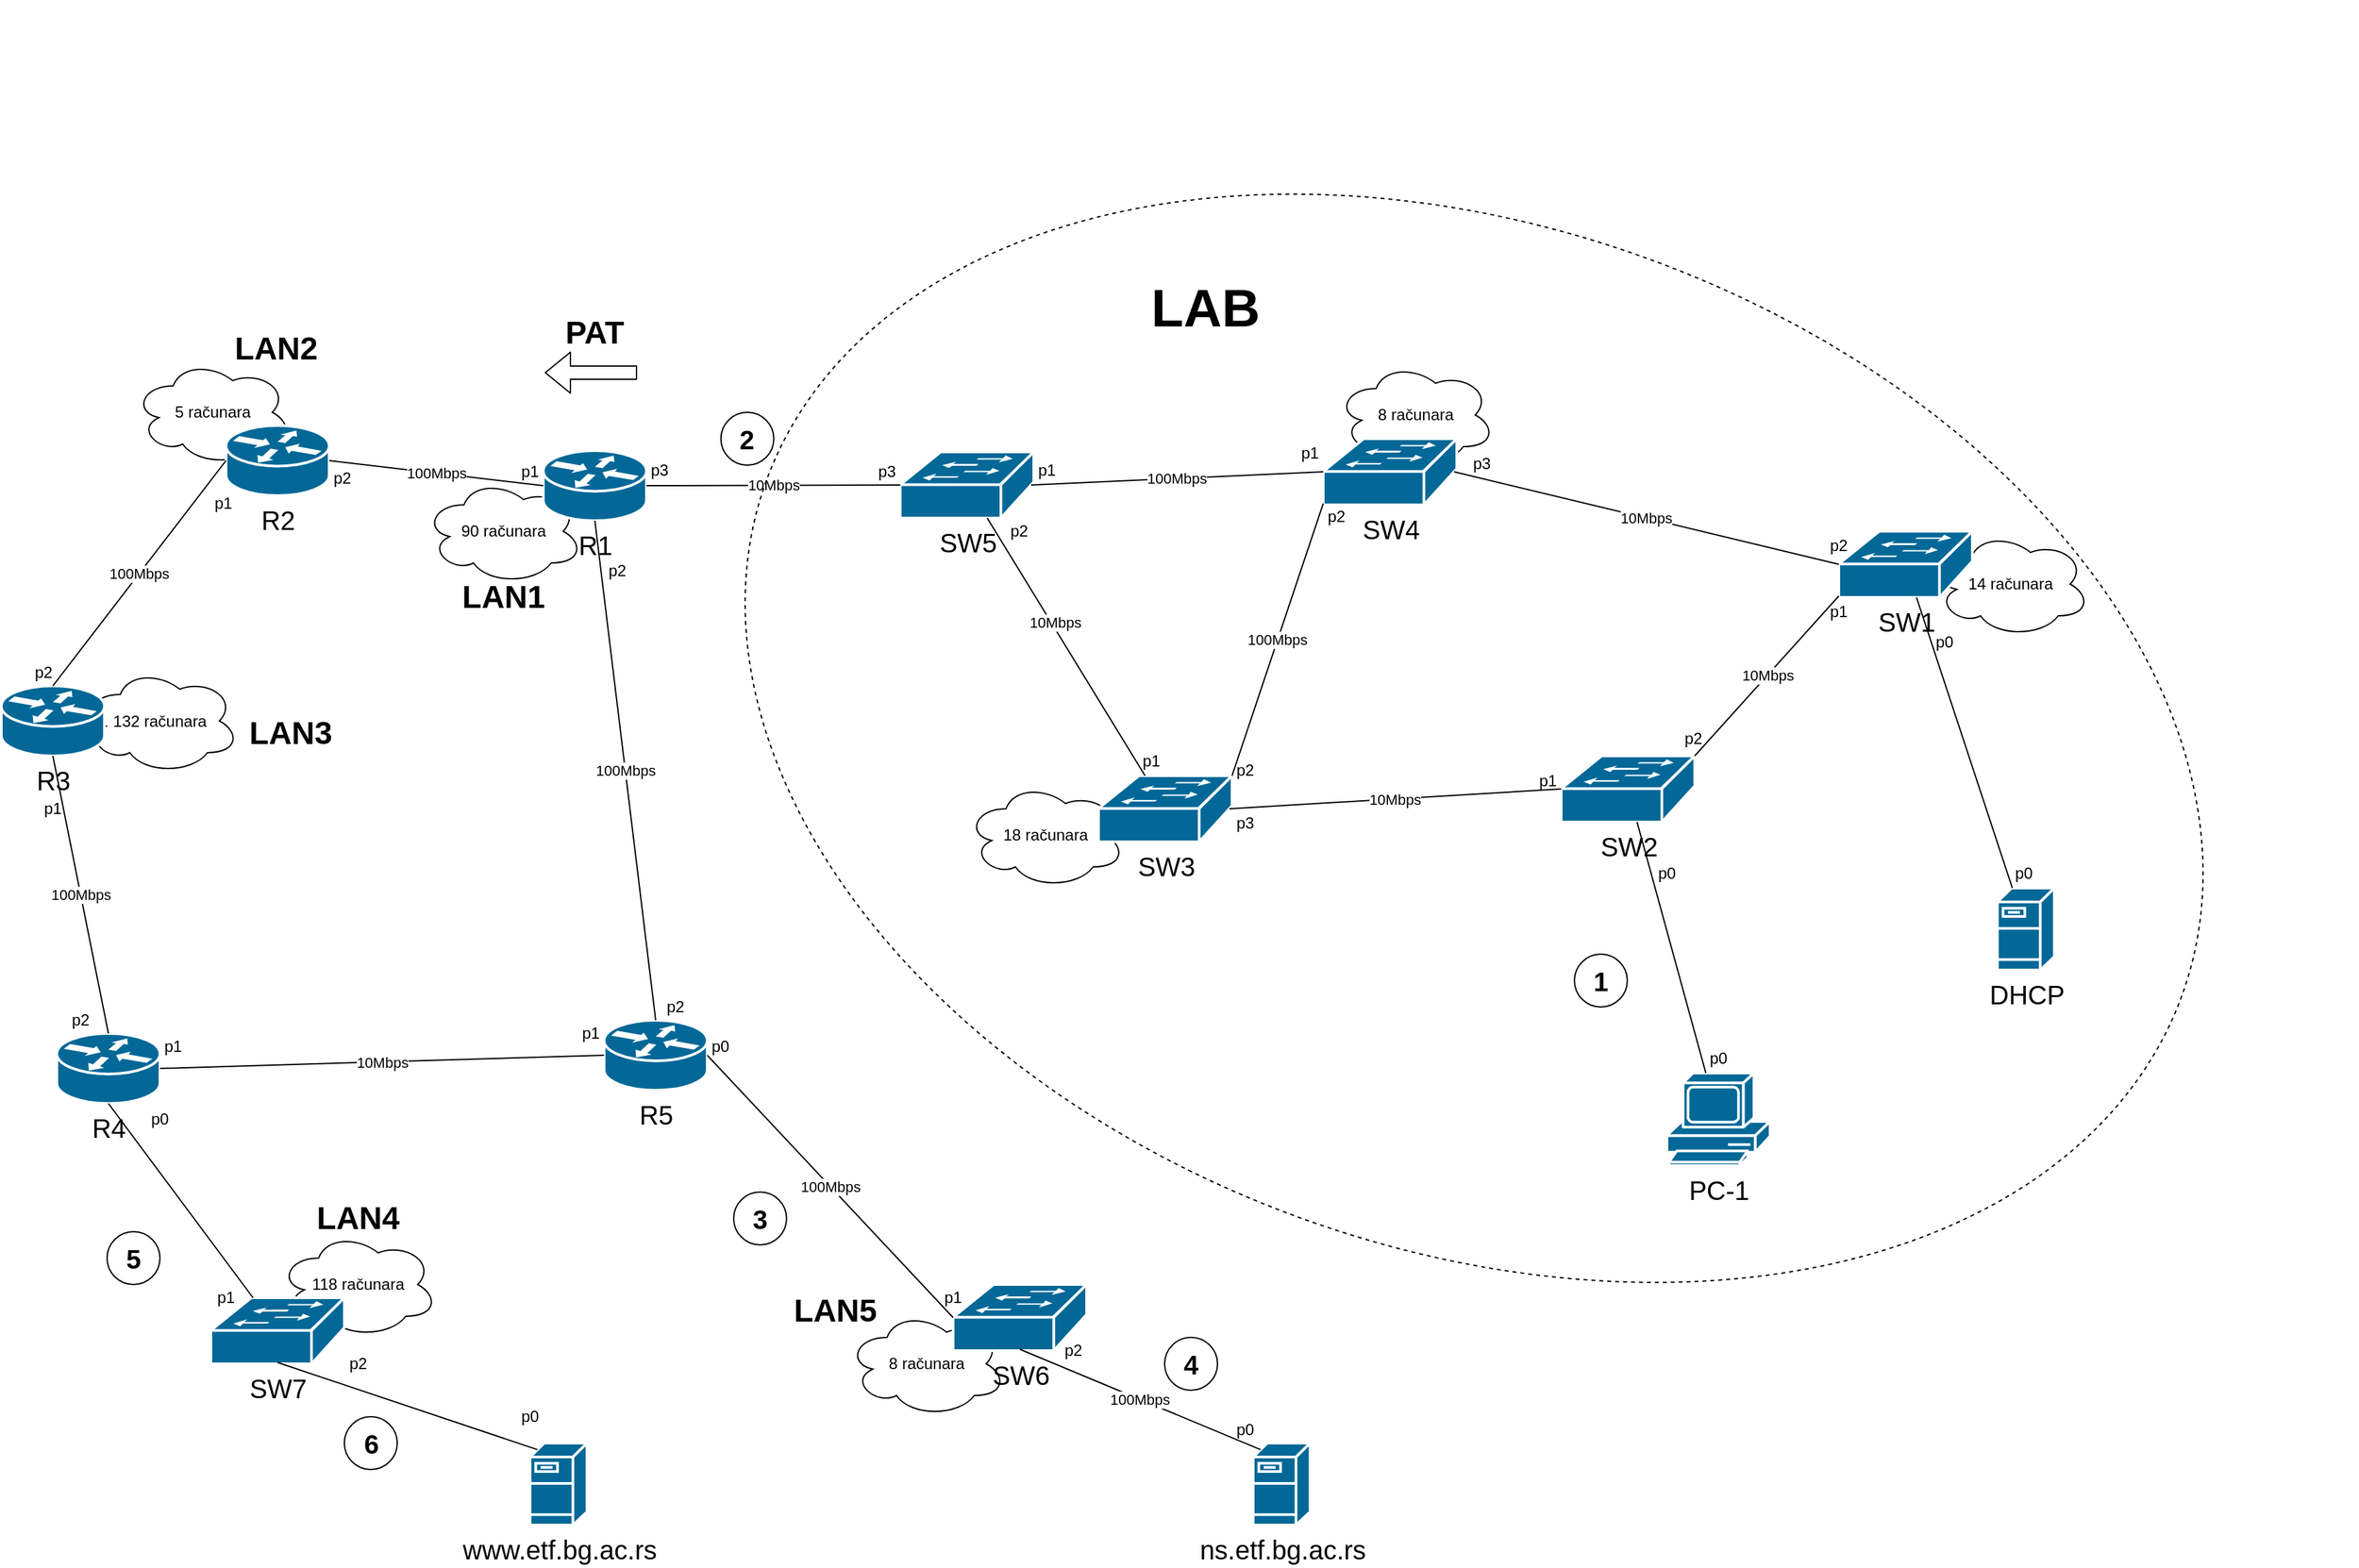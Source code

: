 <mxfile version="14.8.1" type="device"><diagram id="u_JqHJA2YbzRFsachx2a" name="Page-1"><mxGraphModel dx="2245" dy="1900" grid="1" gridSize="10" guides="1" tooltips="1" connect="1" arrows="1" fold="1" page="1" pageScale="1" pageWidth="827" pageHeight="1169" math="0" shadow="0"><root><mxCell id="0"/><mxCell id="1" parent="0"/><mxCell id="FRCIqjnRvaYgtE_l8g_g-48" value="8 računara" style="ellipse;shape=cloud;whiteSpace=wrap;html=1;fillColor=none;" vertex="1" parent="1"><mxGeometry x="520" y="940" width="120" height="80" as="geometry"/></mxCell><mxCell id="FRCIqjnRvaYgtE_l8g_g-47" value="118 računara" style="ellipse;shape=cloud;whiteSpace=wrap;html=1;fillColor=none;" vertex="1" parent="1"><mxGeometry x="90" y="880" width="120" height="80" as="geometry"/></mxCell><mxCell id="FRCIqjnRvaYgtE_l8g_g-46" value="132 računara" style="ellipse;shape=cloud;whiteSpace=wrap;html=1;fillColor=none;" vertex="1" parent="1"><mxGeometry x="-60" y="453.5" width="120" height="80" as="geometry"/></mxCell><mxCell id="FRCIqjnRvaYgtE_l8g_g-45" value="5 računara" style="ellipse;shape=cloud;whiteSpace=wrap;html=1;fillColor=none;" vertex="1" parent="1"><mxGeometry x="-20" y="220" width="120" height="80" as="geometry"/></mxCell><mxCell id="FRCIqjnRvaYgtE_l8g_g-34" value="90 računara" style="ellipse;shape=cloud;whiteSpace=wrap;html=1;fillColor=none;" vertex="1" parent="1"><mxGeometry x="200" y="310" width="120" height="80" as="geometry"/></mxCell><mxCell id="FRCIqjnRvaYgtE_l8g_g-33" value="18 računara" style="ellipse;shape=cloud;whiteSpace=wrap;html=1;fillColor=none;" vertex="1" parent="1"><mxGeometry x="610" y="540" width="120" height="80" as="geometry"/></mxCell><mxCell id="FRCIqjnRvaYgtE_l8g_g-32" value="8 računara" style="ellipse;shape=cloud;whiteSpace=wrap;html=1;fillColor=none;" vertex="1" parent="1"><mxGeometry x="890" y="222" width="120" height="80" as="geometry"/></mxCell><mxCell id="FRCIqjnRvaYgtE_l8g_g-31" value="14 računara" style="ellipse;shape=cloud;whiteSpace=wrap;html=1;fillColor=none;" vertex="1" parent="1"><mxGeometry x="1340" y="350" width="120" height="80" as="geometry"/></mxCell><mxCell id="FRCIqjnRvaYgtE_l8g_g-3" value="&lt;font style=&quot;font-size: 20px&quot;&gt;SW5&lt;/font&gt;" style="shape=mxgraph.cisco.switches.workgroup_switch;html=1;pointerEvents=1;dashed=0;fillColor=#036897;strokeColor=#ffffff;strokeWidth=2;verticalLabelPosition=bottom;verticalAlign=top;align=center;outlineConnect=0;" vertex="1" parent="1"><mxGeometry x="560" y="290" width="101" height="50" as="geometry"/></mxCell><mxCell id="FRCIqjnRvaYgtE_l8g_g-4" value="&lt;font style=&quot;font-size: 20px&quot;&gt;SW4&lt;/font&gt;" style="shape=mxgraph.cisco.switches.workgroup_switch;html=1;pointerEvents=1;dashed=0;fillColor=#036897;strokeColor=#ffffff;strokeWidth=2;verticalLabelPosition=bottom;verticalAlign=top;align=center;outlineConnect=0;" vertex="1" parent="1"><mxGeometry x="880" y="280" width="101" height="50" as="geometry"/></mxCell><mxCell id="FRCIqjnRvaYgtE_l8g_g-7" value="&lt;font style=&quot;font-size: 20px&quot;&gt;SW3&lt;/font&gt;" style="shape=mxgraph.cisco.switches.workgroup_switch;html=1;pointerEvents=1;dashed=0;fillColor=#036897;strokeColor=#ffffff;strokeWidth=2;verticalLabelPosition=bottom;verticalAlign=top;align=center;outlineConnect=0;" vertex="1" parent="1"><mxGeometry x="710" y="535" width="101" height="50" as="geometry"/></mxCell><mxCell id="FRCIqjnRvaYgtE_l8g_g-8" value="&lt;font style=&quot;font-size: 20px&quot;&gt;SW1&lt;/font&gt;" style="shape=mxgraph.cisco.switches.workgroup_switch;html=1;pointerEvents=1;dashed=0;fillColor=#036897;strokeColor=#ffffff;strokeWidth=2;verticalLabelPosition=bottom;verticalAlign=top;align=center;outlineConnect=0;" vertex="1" parent="1"><mxGeometry x="1270" y="350" width="101" height="50" as="geometry"/></mxCell><mxCell id="FRCIqjnRvaYgtE_l8g_g-9" value="&lt;font style=&quot;font-size: 20px&quot;&gt;SW2&lt;/font&gt;" style="shape=mxgraph.cisco.switches.workgroup_switch;html=1;pointerEvents=1;dashed=0;fillColor=#036897;strokeColor=#ffffff;strokeWidth=2;verticalLabelPosition=bottom;verticalAlign=top;align=center;outlineConnect=0;" vertex="1" parent="1"><mxGeometry x="1060" y="520" width="101" height="50" as="geometry"/></mxCell><mxCell id="FRCIqjnRvaYgtE_l8g_g-10" value="&lt;font style=&quot;font-size: 20px&quot;&gt;DHCP&lt;/font&gt;" style="shape=mxgraph.cisco.servers.fileserver;html=1;pointerEvents=1;dashed=0;fillColor=#036897;strokeColor=#ffffff;strokeWidth=2;verticalLabelPosition=bottom;verticalAlign=top;align=center;outlineConnect=0;" vertex="1" parent="1"><mxGeometry x="1390" y="620" width="43" height="62" as="geometry"/></mxCell><mxCell id="FRCIqjnRvaYgtE_l8g_g-11" value="&lt;font style=&quot;font-size: 20px&quot;&gt;PC-1&lt;/font&gt;" style="shape=mxgraph.cisco.computers_and_peripherals.pc;html=1;pointerEvents=1;dashed=0;fillColor=#036897;strokeColor=#ffffff;strokeWidth=2;verticalLabelPosition=bottom;verticalAlign=top;align=center;outlineConnect=0;" vertex="1" parent="1"><mxGeometry x="1140" y="760" width="78" height="70" as="geometry"/></mxCell><mxCell id="FRCIqjnRvaYgtE_l8g_g-12" value="&lt;font style=&quot;font-size: 40px&quot;&gt;&lt;b&gt;LAB&lt;/b&gt;&lt;/font&gt;" style="text;html=1;strokeColor=none;fillColor=none;align=center;verticalAlign=middle;whiteSpace=wrap;rounded=0;dashed=1;" vertex="1" parent="1"><mxGeometry x="771" y="170" width="40" height="20" as="geometry"/></mxCell><mxCell id="FRCIqjnRvaYgtE_l8g_g-13" value="&lt;font style=&quot;font-size: 20px&quot;&gt;R1&lt;/font&gt;" style="shape=mxgraph.cisco.routers.router;html=1;pointerEvents=1;dashed=0;fillColor=#036897;strokeColor=#ffffff;strokeWidth=2;verticalLabelPosition=bottom;verticalAlign=top;align=center;outlineConnect=0;" vertex="1" parent="1"><mxGeometry x="290" y="289" width="78" height="53" as="geometry"/></mxCell><mxCell id="FRCIqjnRvaYgtE_l8g_g-14" value="&lt;font style=&quot;font-size: 20px&quot;&gt;R2&lt;/font&gt;" style="shape=mxgraph.cisco.routers.router;html=1;pointerEvents=1;dashed=0;fillColor=#036897;strokeColor=#ffffff;strokeWidth=2;verticalLabelPosition=bottom;verticalAlign=top;align=center;outlineConnect=0;" vertex="1" parent="1"><mxGeometry x="50" y="270" width="78" height="53" as="geometry"/></mxCell><mxCell id="FRCIqjnRvaYgtE_l8g_g-15" value="&lt;font style=&quot;font-size: 20px&quot;&gt;R3&lt;/font&gt;" style="shape=mxgraph.cisco.routers.router;html=1;pointerEvents=1;dashed=0;fillColor=#036897;strokeColor=#ffffff;strokeWidth=2;verticalLabelPosition=bottom;verticalAlign=top;align=center;outlineConnect=0;" vertex="1" parent="1"><mxGeometry x="-120" y="467" width="78" height="53" as="geometry"/></mxCell><mxCell id="FRCIqjnRvaYgtE_l8g_g-16" value="&lt;font style=&quot;font-size: 20px&quot;&gt;R4&lt;/font&gt;" style="shape=mxgraph.cisco.routers.router;html=1;pointerEvents=1;dashed=0;fillColor=#036897;strokeColor=#ffffff;strokeWidth=2;verticalLabelPosition=bottom;verticalAlign=top;align=center;outlineConnect=0;" vertex="1" parent="1"><mxGeometry x="-78" y="730" width="78" height="53" as="geometry"/></mxCell><mxCell id="FRCIqjnRvaYgtE_l8g_g-17" value="&lt;font style=&quot;font-size: 20px&quot;&gt;R5&lt;/font&gt;" style="shape=mxgraph.cisco.routers.router;html=1;pointerEvents=1;dashed=0;fillColor=#036897;strokeColor=#ffffff;strokeWidth=2;verticalLabelPosition=bottom;verticalAlign=top;align=center;outlineConnect=0;" vertex="1" parent="1"><mxGeometry x="336" y="720" width="78" height="53" as="geometry"/></mxCell><mxCell id="FRCIqjnRvaYgtE_l8g_g-18" value="&lt;font style=&quot;font-size: 20px&quot;&gt;SW7&lt;/font&gt;" style="shape=mxgraph.cisco.switches.workgroup_switch;html=1;pointerEvents=1;dashed=0;fillColor=#036897;strokeColor=#ffffff;strokeWidth=2;verticalLabelPosition=bottom;verticalAlign=top;align=center;outlineConnect=0;" vertex="1" parent="1"><mxGeometry x="38.5" y="930" width="101" height="50" as="geometry"/></mxCell><mxCell id="FRCIqjnRvaYgtE_l8g_g-19" value="&lt;font style=&quot;font-size: 20px&quot;&gt;www.etf.bg.ac.rs&lt;/font&gt;" style="shape=mxgraph.cisco.servers.fileserver;html=1;pointerEvents=1;dashed=0;fillColor=#036897;strokeColor=#ffffff;strokeWidth=2;verticalLabelPosition=bottom;verticalAlign=top;align=center;outlineConnect=0;" vertex="1" parent="1"><mxGeometry x="280" y="1040" width="43" height="62" as="geometry"/></mxCell><mxCell id="FRCIqjnRvaYgtE_l8g_g-20" value="&lt;font style=&quot;font-size: 20px&quot;&gt;SW6&lt;/font&gt;" style="shape=mxgraph.cisco.switches.workgroup_switch;html=1;pointerEvents=1;dashed=0;fillColor=#036897;strokeColor=#ffffff;strokeWidth=2;verticalLabelPosition=bottom;verticalAlign=top;align=center;outlineConnect=0;" vertex="1" parent="1"><mxGeometry x="600" y="920" width="101" height="50" as="geometry"/></mxCell><mxCell id="FRCIqjnRvaYgtE_l8g_g-21" value="&lt;font style=&quot;font-size: 20px&quot;&gt;ns.etf.bg.ac.rs&lt;/font&gt;" style="shape=mxgraph.cisco.servers.fileserver;html=1;pointerEvents=1;dashed=0;fillColor=#036897;strokeColor=#ffffff;strokeWidth=2;verticalLabelPosition=bottom;verticalAlign=top;align=center;outlineConnect=0;" vertex="1" parent="1"><mxGeometry x="827" y="1040" width="43" height="62" as="geometry"/></mxCell><mxCell id="FRCIqjnRvaYgtE_l8g_g-22" value="" style="endArrow=none;html=1;" edge="1" parent="1" source="FRCIqjnRvaYgtE_l8g_g-7" target="FRCIqjnRvaYgtE_l8g_g-3"><mxGeometry width="50" height="50" relative="1" as="geometry"><mxPoint x="640" y="470" as="sourcePoint"/><mxPoint x="690" y="420" as="targetPoint"/></mxGeometry></mxCell><mxCell id="FRCIqjnRvaYgtE_l8g_g-98" value="10Mbps" style="edgeLabel;html=1;align=center;verticalAlign=middle;resizable=0;points=[];" vertex="1" connectable="0" parent="FRCIqjnRvaYgtE_l8g_g-22"><mxGeometry x="0.181" y="-2" relative="1" as="geometry"><mxPoint as="offset"/></mxGeometry></mxCell><mxCell id="FRCIqjnRvaYgtE_l8g_g-24" value="100Mbps" style="endArrow=none;html=1;exitX=0.98;exitY=0.5;exitDx=0;exitDy=0;exitPerimeter=0;entryX=0;entryY=0.5;entryDx=0;entryDy=0;entryPerimeter=0;" edge="1" parent="1" source="FRCIqjnRvaYgtE_l8g_g-3" target="FRCIqjnRvaYgtE_l8g_g-4"><mxGeometry width="50" height="50" relative="1" as="geometry"><mxPoint x="760" y="370" as="sourcePoint"/><mxPoint x="810" y="320" as="targetPoint"/></mxGeometry></mxCell><mxCell id="FRCIqjnRvaYgtE_l8g_g-25" value="100Mbps" style="endArrow=none;html=1;exitX=1;exitY=0;exitDx=0;exitDy=0;exitPerimeter=0;entryX=0;entryY=0.98;entryDx=0;entryDy=0;entryPerimeter=0;" edge="1" parent="1" source="FRCIqjnRvaYgtE_l8g_g-7" target="FRCIqjnRvaYgtE_l8g_g-4"><mxGeometry width="50" height="50" relative="1" as="geometry"><mxPoint x="890" y="500" as="sourcePoint"/><mxPoint x="940" y="450" as="targetPoint"/></mxGeometry></mxCell><mxCell id="FRCIqjnRvaYgtE_l8g_g-26" value="10Mbps" style="endArrow=none;html=1;exitX=0.98;exitY=0.5;exitDx=0;exitDy=0;exitPerimeter=0;entryX=0;entryY=0.5;entryDx=0;entryDy=0;entryPerimeter=0;" edge="1" parent="1" source="FRCIqjnRvaYgtE_l8g_g-4" target="FRCIqjnRvaYgtE_l8g_g-8"><mxGeometry width="50" height="50" relative="1" as="geometry"><mxPoint x="1050" y="390" as="sourcePoint"/><mxPoint x="1100" y="340" as="targetPoint"/></mxGeometry></mxCell><mxCell id="FRCIqjnRvaYgtE_l8g_g-27" value="10Mbps" style="endArrow=none;html=1;exitX=0.98;exitY=0.5;exitDx=0;exitDy=0;exitPerimeter=0;entryX=0;entryY=0.5;entryDx=0;entryDy=0;entryPerimeter=0;" edge="1" parent="1" source="FRCIqjnRvaYgtE_l8g_g-7" target="FRCIqjnRvaYgtE_l8g_g-9"><mxGeometry width="50" height="50" relative="1" as="geometry"><mxPoint x="920" y="560" as="sourcePoint"/><mxPoint x="970" y="510" as="targetPoint"/></mxGeometry></mxCell><mxCell id="FRCIqjnRvaYgtE_l8g_g-28" value="10Mbps" style="endArrow=none;html=1;entryX=0;entryY=0.98;entryDx=0;entryDy=0;entryPerimeter=0;exitX=1;exitY=0;exitDx=0;exitDy=0;exitPerimeter=0;" edge="1" parent="1" source="FRCIqjnRvaYgtE_l8g_g-9" target="FRCIqjnRvaYgtE_l8g_g-8"><mxGeometry width="50" height="50" relative="1" as="geometry"><mxPoint x="1150" y="480" as="sourcePoint"/><mxPoint x="1200" y="430" as="targetPoint"/></mxGeometry></mxCell><mxCell id="FRCIqjnRvaYgtE_l8g_g-29" value="" style="endArrow=none;html=1;" edge="1" parent="1" source="FRCIqjnRvaYgtE_l8g_g-11" target="FRCIqjnRvaYgtE_l8g_g-9"><mxGeometry width="50" height="50" relative="1" as="geometry"><mxPoint x="1210" y="700" as="sourcePoint"/><mxPoint x="1260" y="650" as="targetPoint"/></mxGeometry></mxCell><mxCell id="FRCIqjnRvaYgtE_l8g_g-30" value="" style="endArrow=none;html=1;" edge="1" parent="1" source="FRCIqjnRvaYgtE_l8g_g-10" target="FRCIqjnRvaYgtE_l8g_g-8"><mxGeometry width="50" height="50" relative="1" as="geometry"><mxPoint x="1400" y="550" as="sourcePoint"/><mxPoint x="1450" y="500" as="targetPoint"/></mxGeometry></mxCell><mxCell id="FRCIqjnRvaYgtE_l8g_g-35" value="10Mbps" style="endArrow=none;html=1;entryX=0;entryY=0.5;entryDx=0;entryDy=0;entryPerimeter=0;exitX=1;exitY=0.5;exitDx=0;exitDy=0;exitPerimeter=0;" edge="1" parent="1" source="FRCIqjnRvaYgtE_l8g_g-13" target="FRCIqjnRvaYgtE_l8g_g-3"><mxGeometry width="50" height="50" relative="1" as="geometry"><mxPoint x="360" y="230" as="sourcePoint"/><mxPoint x="410" y="180" as="targetPoint"/></mxGeometry></mxCell><mxCell id="FRCIqjnRvaYgtE_l8g_g-36" value="100Mbps" style="endArrow=none;html=1;entryX=0.5;entryY=1;entryDx=0;entryDy=0;entryPerimeter=0;exitX=0.5;exitY=0;exitDx=0;exitDy=0;exitPerimeter=0;" edge="1" parent="1" source="FRCIqjnRvaYgtE_l8g_g-17" target="FRCIqjnRvaYgtE_l8g_g-13"><mxGeometry width="50" height="50" relative="1" as="geometry"><mxPoint x="300" y="550" as="sourcePoint"/><mxPoint x="350" y="500" as="targetPoint"/></mxGeometry></mxCell><mxCell id="FRCIqjnRvaYgtE_l8g_g-37" value="100Mbps" style="endArrow=none;html=1;entryX=0;entryY=0.5;entryDx=0;entryDy=0;entryPerimeter=0;exitX=0.5;exitY=0;exitDx=0;exitDy=0;exitPerimeter=0;" edge="1" parent="1" source="FRCIqjnRvaYgtE_l8g_g-15" target="FRCIqjnRvaYgtE_l8g_g-14"><mxGeometry width="50" height="50" relative="1" as="geometry"><mxPoint x="50" y="530" as="sourcePoint"/><mxPoint x="100" y="480" as="targetPoint"/></mxGeometry></mxCell><mxCell id="FRCIqjnRvaYgtE_l8g_g-38" value="100Mbps" style="endArrow=none;html=1;exitX=1;exitY=0.5;exitDx=0;exitDy=0;exitPerimeter=0;entryX=0;entryY=0.5;entryDx=0;entryDy=0;entryPerimeter=0;" edge="1" parent="1" source="FRCIqjnRvaYgtE_l8g_g-14" target="FRCIqjnRvaYgtE_l8g_g-13"><mxGeometry width="50" height="50" relative="1" as="geometry"><mxPoint x="180" y="250" as="sourcePoint"/><mxPoint x="230" y="200" as="targetPoint"/></mxGeometry></mxCell><mxCell id="FRCIqjnRvaYgtE_l8g_g-39" value="100Mbps" style="endArrow=none;html=1;entryX=0.5;entryY=1;entryDx=0;entryDy=0;entryPerimeter=0;exitX=0.5;exitY=0;exitDx=0;exitDy=0;exitPerimeter=0;" edge="1" parent="1" source="FRCIqjnRvaYgtE_l8g_g-16" target="FRCIqjnRvaYgtE_l8g_g-15"><mxGeometry width="50" height="50" relative="1" as="geometry"><mxPoint x="-20" y="680" as="sourcePoint"/><mxPoint x="30" y="630" as="targetPoint"/></mxGeometry></mxCell><mxCell id="FRCIqjnRvaYgtE_l8g_g-40" value="10Mbps" style="endArrow=none;html=1;exitX=1;exitY=0.5;exitDx=0;exitDy=0;exitPerimeter=0;entryX=0;entryY=0.5;entryDx=0;entryDy=0;entryPerimeter=0;" edge="1" parent="1" source="FRCIqjnRvaYgtE_l8g_g-16" target="FRCIqjnRvaYgtE_l8g_g-17"><mxGeometry width="50" height="50" relative="1" as="geometry"><mxPoint x="100" y="760" as="sourcePoint"/><mxPoint x="150" y="710" as="targetPoint"/></mxGeometry></mxCell><mxCell id="FRCIqjnRvaYgtE_l8g_g-41" value="100Mbps" style="endArrow=none;html=1;exitX=1;exitY=0.5;exitDx=0;exitDy=0;exitPerimeter=0;entryX=0;entryY=0.5;entryDx=0;entryDy=0;entryPerimeter=0;" edge="1" parent="1" source="FRCIqjnRvaYgtE_l8g_g-17" target="FRCIqjnRvaYgtE_l8g_g-20"><mxGeometry width="50" height="50" relative="1" as="geometry"><mxPoint x="550" y="890" as="sourcePoint"/><mxPoint x="600" y="840" as="targetPoint"/></mxGeometry></mxCell><mxCell id="FRCIqjnRvaYgtE_l8g_g-42" value="" style="endArrow=none;html=1;exitX=0.5;exitY=1;exitDx=0;exitDy=0;exitPerimeter=0;" edge="1" parent="1" source="FRCIqjnRvaYgtE_l8g_g-16" target="FRCIqjnRvaYgtE_l8g_g-18"><mxGeometry width="50" height="50" relative="1" as="geometry"><mxPoint x="60" y="890" as="sourcePoint"/><mxPoint x="110" y="840" as="targetPoint"/></mxGeometry></mxCell><mxCell id="FRCIqjnRvaYgtE_l8g_g-43" value="" style="endArrow=none;html=1;exitX=0.5;exitY=0.98;exitDx=0;exitDy=0;exitPerimeter=0;entryX=0.13;entryY=0.08;entryDx=0;entryDy=0;entryPerimeter=0;" edge="1" parent="1" source="FRCIqjnRvaYgtE_l8g_g-18" target="FRCIqjnRvaYgtE_l8g_g-19"><mxGeometry width="50" height="50" relative="1" as="geometry"><mxPoint x="240" y="1000" as="sourcePoint"/><mxPoint x="290" y="950" as="targetPoint"/></mxGeometry></mxCell><mxCell id="FRCIqjnRvaYgtE_l8g_g-44" value="100Mbps" style="endArrow=none;html=1;exitX=0.5;exitY=0.98;exitDx=0;exitDy=0;exitPerimeter=0;entryX=0.13;entryY=0.08;entryDx=0;entryDy=0;entryPerimeter=0;" edge="1" parent="1" source="FRCIqjnRvaYgtE_l8g_g-20" target="FRCIqjnRvaYgtE_l8g_g-21"><mxGeometry width="50" height="50" relative="1" as="geometry"><mxPoint x="750" y="980" as="sourcePoint"/><mxPoint x="800" y="930" as="targetPoint"/></mxGeometry></mxCell><mxCell id="FRCIqjnRvaYgtE_l8g_g-49" value="&lt;font style=&quot;font-size: 20px&quot;&gt;&lt;b&gt;4&lt;/b&gt;&lt;/font&gt;" style="ellipse;whiteSpace=wrap;html=1;aspect=fixed;fillColor=none;" vertex="1" parent="1"><mxGeometry x="760" y="960" width="40" height="40" as="geometry"/></mxCell><mxCell id="FRCIqjnRvaYgtE_l8g_g-50" value="&lt;font style=&quot;font-size: 20px&quot;&gt;&lt;b&gt;3&lt;/b&gt;&lt;/font&gt;" style="ellipse;whiteSpace=wrap;html=1;aspect=fixed;fillColor=none;" vertex="1" parent="1"><mxGeometry x="434" y="850" width="40" height="40" as="geometry"/></mxCell><mxCell id="FRCIqjnRvaYgtE_l8g_g-51" value="&lt;font style=&quot;font-size: 20px&quot;&gt;&lt;b&gt;6&lt;/b&gt;&lt;/font&gt;" style="ellipse;whiteSpace=wrap;html=1;aspect=fixed;fillColor=none;" vertex="1" parent="1"><mxGeometry x="139.5" y="1020" width="40" height="40" as="geometry"/></mxCell><mxCell id="FRCIqjnRvaYgtE_l8g_g-52" value="&lt;font style=&quot;font-size: 20px&quot;&gt;&lt;b&gt;5&lt;/b&gt;&lt;/font&gt;" style="ellipse;whiteSpace=wrap;html=1;aspect=fixed;fillColor=none;" vertex="1" parent="1"><mxGeometry x="-40" y="880" width="40" height="40" as="geometry"/></mxCell><mxCell id="FRCIqjnRvaYgtE_l8g_g-53" value="&lt;font style=&quot;font-size: 20px&quot;&gt;&lt;b&gt;2&lt;/b&gt;&lt;/font&gt;" style="ellipse;whiteSpace=wrap;html=1;aspect=fixed;fillColor=none;" vertex="1" parent="1"><mxGeometry x="424.35" y="260" width="40" height="40" as="geometry"/></mxCell><mxCell id="FRCIqjnRvaYgtE_l8g_g-54" value="&lt;font style=&quot;font-size: 20px&quot;&gt;&lt;b&gt;1&lt;/b&gt;&lt;/font&gt;" style="ellipse;whiteSpace=wrap;html=1;aspect=fixed;fillColor=none;" vertex="1" parent="1"><mxGeometry x="1070" y="670" width="40" height="40" as="geometry"/></mxCell><mxCell id="FRCIqjnRvaYgtE_l8g_g-55" value="p2" style="text;html=1;strokeColor=none;fillColor=none;align=center;verticalAlign=middle;whiteSpace=wrap;rounded=0;" vertex="1" parent="1"><mxGeometry x="140" y="970" width="20" height="20" as="geometry"/></mxCell><mxCell id="FRCIqjnRvaYgtE_l8g_g-56" value="p0" style="text;html=1;strokeColor=none;fillColor=none;align=center;verticalAlign=middle;whiteSpace=wrap;rounded=0;" vertex="1" parent="1"><mxGeometry x="270" y="1010" width="20" height="20" as="geometry"/></mxCell><mxCell id="FRCIqjnRvaYgtE_l8g_g-57" value="p0" style="text;html=1;strokeColor=none;fillColor=none;align=center;verticalAlign=middle;whiteSpace=wrap;rounded=0;" vertex="1" parent="1"><mxGeometry x="-10" y="785" width="20" height="20" as="geometry"/></mxCell><mxCell id="FRCIqjnRvaYgtE_l8g_g-58" value="p1" style="text;html=1;strokeColor=none;fillColor=none;align=center;verticalAlign=middle;whiteSpace=wrap;rounded=0;" vertex="1" parent="1"><mxGeometry y="730" width="20" height="20" as="geometry"/></mxCell><mxCell id="FRCIqjnRvaYgtE_l8g_g-59" value="p2" style="text;html=1;strokeColor=none;fillColor=none;align=center;verticalAlign=middle;whiteSpace=wrap;rounded=0;" vertex="1" parent="1"><mxGeometry x="-70" y="710" width="20" height="20" as="geometry"/></mxCell><mxCell id="FRCIqjnRvaYgtE_l8g_g-60" value="p1" style="text;html=1;strokeColor=none;fillColor=none;align=center;verticalAlign=middle;whiteSpace=wrap;rounded=0;" vertex="1" parent="1"><mxGeometry x="-91" y="550" width="20" height="20" as="geometry"/></mxCell><mxCell id="FRCIqjnRvaYgtE_l8g_g-61" value="p2" style="text;html=1;strokeColor=none;fillColor=none;align=center;verticalAlign=middle;whiteSpace=wrap;rounded=0;" vertex="1" parent="1"><mxGeometry x="-98" y="447" width="20" height="20" as="geometry"/></mxCell><mxCell id="FRCIqjnRvaYgtE_l8g_g-62" value="p1" style="text;html=1;strokeColor=none;fillColor=none;align=center;verticalAlign=middle;whiteSpace=wrap;rounded=0;" vertex="1" parent="1"><mxGeometry x="38" y="318.75" width="20" height="20" as="geometry"/></mxCell><mxCell id="FRCIqjnRvaYgtE_l8g_g-63" value="p2" style="text;html=1;strokeColor=none;fillColor=none;align=center;verticalAlign=middle;whiteSpace=wrap;rounded=0;" vertex="1" parent="1"><mxGeometry x="128" y="300" width="20" height="20" as="geometry"/></mxCell><mxCell id="FRCIqjnRvaYgtE_l8g_g-64" value="p1" style="text;html=1;strokeColor=none;fillColor=none;align=center;verticalAlign=middle;whiteSpace=wrap;rounded=0;" vertex="1" parent="1"><mxGeometry x="270" y="295" width="20" height="20" as="geometry"/></mxCell><mxCell id="FRCIqjnRvaYgtE_l8g_g-65" value="p3" style="text;html=1;strokeColor=none;fillColor=none;align=center;verticalAlign=middle;whiteSpace=wrap;rounded=0;" vertex="1" parent="1"><mxGeometry x="368" y="292.5" width="20" height="22.5" as="geometry"/></mxCell><mxCell id="FRCIqjnRvaYgtE_l8g_g-66" value="p2" style="text;html=1;strokeColor=none;fillColor=none;align=center;verticalAlign=middle;whiteSpace=wrap;rounded=0;" vertex="1" parent="1"><mxGeometry x="336" y="370" width="20" height="20" as="geometry"/></mxCell><mxCell id="FRCIqjnRvaYgtE_l8g_g-67" value="p1" style="text;html=1;strokeColor=none;fillColor=none;align=center;verticalAlign=middle;whiteSpace=wrap;rounded=0;" vertex="1" parent="1"><mxGeometry x="316" y="720" width="20" height="20" as="geometry"/></mxCell><mxCell id="FRCIqjnRvaYgtE_l8g_g-68" value="p2" style="text;html=1;strokeColor=none;fillColor=none;align=center;verticalAlign=middle;whiteSpace=wrap;rounded=0;" vertex="1" parent="1"><mxGeometry x="380" y="700" width="20" height="20" as="geometry"/></mxCell><mxCell id="FRCIqjnRvaYgtE_l8g_g-69" value="p0" style="text;html=1;strokeColor=none;fillColor=none;align=center;verticalAlign=middle;whiteSpace=wrap;rounded=0;" vertex="1" parent="1"><mxGeometry x="414" y="730" width="20" height="20" as="geometry"/></mxCell><mxCell id="FRCIqjnRvaYgtE_l8g_g-70" value="p1" style="text;html=1;strokeColor=none;fillColor=none;align=center;verticalAlign=middle;whiteSpace=wrap;rounded=0;" vertex="1" parent="1"><mxGeometry x="590" y="920" width="20" height="20" as="geometry"/></mxCell><mxCell id="FRCIqjnRvaYgtE_l8g_g-71" value="p2" style="text;html=1;strokeColor=none;fillColor=none;align=center;verticalAlign=middle;whiteSpace=wrap;rounded=0;" vertex="1" parent="1"><mxGeometry x="681" y="960" width="20" height="20" as="geometry"/></mxCell><mxCell id="FRCIqjnRvaYgtE_l8g_g-72" value="p0" style="text;html=1;strokeColor=none;fillColor=none;align=center;verticalAlign=middle;whiteSpace=wrap;rounded=0;" vertex="1" parent="1"><mxGeometry x="811" y="1020" width="20" height="20" as="geometry"/></mxCell><mxCell id="FRCIqjnRvaYgtE_l8g_g-74" value="p3" style="text;html=1;strokeColor=none;fillColor=none;align=center;verticalAlign=middle;whiteSpace=wrap;rounded=0;" vertex="1" parent="1"><mxGeometry x="540" y="293.75" width="20" height="22.5" as="geometry"/></mxCell><mxCell id="FRCIqjnRvaYgtE_l8g_g-75" value="p1" style="text;html=1;strokeColor=none;fillColor=none;align=center;verticalAlign=middle;whiteSpace=wrap;rounded=0;" vertex="1" parent="1"><mxGeometry x="661" y="292.5" width="20" height="22.5" as="geometry"/></mxCell><mxCell id="FRCIqjnRvaYgtE_l8g_g-76" value="p2" style="text;html=1;strokeColor=none;fillColor=none;align=center;verticalAlign=middle;whiteSpace=wrap;rounded=0;" vertex="1" parent="1"><mxGeometry x="640" y="338.75" width="20" height="22.5" as="geometry"/></mxCell><mxCell id="FRCIqjnRvaYgtE_l8g_g-77" value="p1" style="text;html=1;strokeColor=none;fillColor=none;align=center;verticalAlign=middle;whiteSpace=wrap;rounded=0;" vertex="1" parent="1"><mxGeometry x="860" y="280" width="20" height="22.5" as="geometry"/></mxCell><mxCell id="FRCIqjnRvaYgtE_l8g_g-78" value="p3" style="text;html=1;strokeColor=none;fillColor=none;align=center;verticalAlign=middle;whiteSpace=wrap;rounded=0;" vertex="1" parent="1"><mxGeometry x="990" y="287.5" width="20" height="22.5" as="geometry"/></mxCell><mxCell id="FRCIqjnRvaYgtE_l8g_g-79" value="p2" style="text;html=1;strokeColor=none;fillColor=none;align=center;verticalAlign=middle;whiteSpace=wrap;rounded=0;" vertex="1" parent="1"><mxGeometry x="880" y="327.5" width="20" height="22.5" as="geometry"/></mxCell><mxCell id="FRCIqjnRvaYgtE_l8g_g-80" value="p2" style="text;html=1;strokeColor=none;fillColor=none;align=center;verticalAlign=middle;whiteSpace=wrap;rounded=0;" vertex="1" parent="1"><mxGeometry x="1260" y="350" width="20" height="22.5" as="geometry"/></mxCell><mxCell id="FRCIqjnRvaYgtE_l8g_g-81" value="p1" style="text;html=1;strokeColor=none;fillColor=none;align=center;verticalAlign=middle;whiteSpace=wrap;rounded=0;" vertex="1" parent="1"><mxGeometry x="1260" y="400" width="20" height="22.5" as="geometry"/></mxCell><mxCell id="FRCIqjnRvaYgtE_l8g_g-82" value="p0" style="text;html=1;strokeColor=none;fillColor=none;align=center;verticalAlign=middle;whiteSpace=wrap;rounded=0;" vertex="1" parent="1"><mxGeometry x="1340" y="422.5" width="20" height="22.5" as="geometry"/></mxCell><mxCell id="FRCIqjnRvaYgtE_l8g_g-83" value="p0" style="text;html=1;strokeColor=none;fillColor=none;align=center;verticalAlign=middle;whiteSpace=wrap;rounded=0;" vertex="1" parent="1"><mxGeometry x="1400" y="597.5" width="20" height="22.5" as="geometry"/></mxCell><mxCell id="FRCIqjnRvaYgtE_l8g_g-84" value="p2" style="text;html=1;strokeColor=none;fillColor=none;align=center;verticalAlign=middle;whiteSpace=wrap;rounded=0;" vertex="1" parent="1"><mxGeometry x="1150" y="495.4" width="20" height="22.5" as="geometry"/></mxCell><mxCell id="FRCIqjnRvaYgtE_l8g_g-86" value="p1" style="text;html=1;strokeColor=none;fillColor=none;align=center;verticalAlign=middle;whiteSpace=wrap;rounded=0;" vertex="1" parent="1"><mxGeometry x="1040" y="527.5" width="20" height="22.5" as="geometry"/></mxCell><mxCell id="FRCIqjnRvaYgtE_l8g_g-87" value="p1" style="text;html=1;strokeColor=none;fillColor=none;align=center;verticalAlign=middle;whiteSpace=wrap;rounded=0;" vertex="1" parent="1"><mxGeometry x="740" y="512.5" width="20" height="22.5" as="geometry"/></mxCell><mxCell id="FRCIqjnRvaYgtE_l8g_g-88" value="p2" style="text;html=1;strokeColor=none;fillColor=none;align=center;verticalAlign=middle;whiteSpace=wrap;rounded=0;" vertex="1" parent="1"><mxGeometry x="811" y="520" width="20" height="22.5" as="geometry"/></mxCell><mxCell id="FRCIqjnRvaYgtE_l8g_g-89" value="p3" style="text;html=1;strokeColor=none;fillColor=none;align=center;verticalAlign=middle;whiteSpace=wrap;rounded=0;" vertex="1" parent="1"><mxGeometry x="811" y="560" width="20" height="22.5" as="geometry"/></mxCell><mxCell id="FRCIqjnRvaYgtE_l8g_g-90" value="p0" style="text;html=1;strokeColor=none;fillColor=none;align=center;verticalAlign=middle;whiteSpace=wrap;rounded=0;" vertex="1" parent="1"><mxGeometry x="1130" y="597.5" width="20" height="22.5" as="geometry"/></mxCell><mxCell id="FRCIqjnRvaYgtE_l8g_g-91" value="p0" style="text;html=1;strokeColor=none;fillColor=none;align=center;verticalAlign=middle;whiteSpace=wrap;rounded=0;" vertex="1" parent="1"><mxGeometry x="1169" y="737.5" width="20" height="22.5" as="geometry"/></mxCell><mxCell id="FRCIqjnRvaYgtE_l8g_g-93" value="&lt;span style=&quot;font-size: 24px&quot;&gt;&lt;b&gt;LAN2&lt;/b&gt;&lt;/span&gt;" style="text;html=1;strokeColor=none;fillColor=none;align=center;verticalAlign=middle;whiteSpace=wrap;rounded=0;dashed=1;" vertex="1" parent="1"><mxGeometry x="46.5" y="202" width="81.5" height="20" as="geometry"/></mxCell><mxCell id="FRCIqjnRvaYgtE_l8g_g-94" value="&lt;span style=&quot;font-size: 24px&quot;&gt;&lt;b&gt;LAN1&lt;/b&gt;&lt;/span&gt;" style="text;html=1;strokeColor=none;fillColor=none;align=center;verticalAlign=middle;whiteSpace=wrap;rounded=0;dashed=1;" vertex="1" parent="1"><mxGeometry x="219.25" y="390" width="81.5" height="20" as="geometry"/></mxCell><mxCell id="FRCIqjnRvaYgtE_l8g_g-95" value="&lt;span style=&quot;font-size: 24px&quot;&gt;&lt;b&gt;LAN3&lt;/b&gt;&lt;/span&gt;" style="text;html=1;strokeColor=none;fillColor=none;align=center;verticalAlign=middle;whiteSpace=wrap;rounded=0;dashed=1;" vertex="1" parent="1"><mxGeometry x="58" y="492.5" width="81.5" height="20" as="geometry"/></mxCell><mxCell id="FRCIqjnRvaYgtE_l8g_g-96" value="&lt;span style=&quot;font-size: 24px&quot;&gt;&lt;b&gt;LAN4&lt;/b&gt;&lt;/span&gt;" style="text;html=1;strokeColor=none;fillColor=none;align=center;verticalAlign=middle;whiteSpace=wrap;rounded=0;dashed=1;" vertex="1" parent="1"><mxGeometry x="109.25" y="860" width="81.5" height="20" as="geometry"/></mxCell><mxCell id="FRCIqjnRvaYgtE_l8g_g-97" value="&lt;span style=&quot;font-size: 24px&quot;&gt;&lt;b&gt;LAN5&lt;/b&gt;&lt;/span&gt;" style="text;html=1;strokeColor=none;fillColor=none;align=center;verticalAlign=middle;whiteSpace=wrap;rounded=0;dashed=1;" vertex="1" parent="1"><mxGeometry x="470" y="930" width="81.5" height="20" as="geometry"/></mxCell><mxCell id="FRCIqjnRvaYgtE_l8g_g-99" value="p1" style="text;html=1;strokeColor=none;fillColor=none;align=center;verticalAlign=middle;whiteSpace=wrap;rounded=0;" vertex="1" parent="1"><mxGeometry x="40" y="920" width="20" height="20" as="geometry"/></mxCell><mxCell id="FRCIqjnRvaYgtE_l8g_g-100" value="" style="shape=flexArrow;endArrow=classic;html=1;fillColor=#ffffff;" edge="1" parent="1"><mxGeometry width="50" height="50" relative="1" as="geometry"><mxPoint x="361" y="230" as="sourcePoint"/><mxPoint x="291" y="230" as="targetPoint"/></mxGeometry></mxCell><mxCell id="FRCIqjnRvaYgtE_l8g_g-101" value="&lt;span style=&quot;font-size: 24px&quot;&gt;&lt;b&gt;PAT&lt;/b&gt;&lt;/span&gt;" style="text;html=1;strokeColor=none;fillColor=none;align=center;verticalAlign=middle;whiteSpace=wrap;rounded=0;dashed=1;" vertex="1" parent="1"><mxGeometry x="288.25" y="190" width="81.5" height="20" as="geometry"/></mxCell><mxCell id="FRCIqjnRvaYgtE_l8g_g-104" value="" style="ellipse;whiteSpace=wrap;html=1;rotation=20;fillColor=none;dashed=1;" vertex="1" parent="1"><mxGeometry x="424.35" y="120.67" width="1139.5" height="771.96" as="geometry"/></mxCell></root></mxGraphModel></diagram></mxfile>